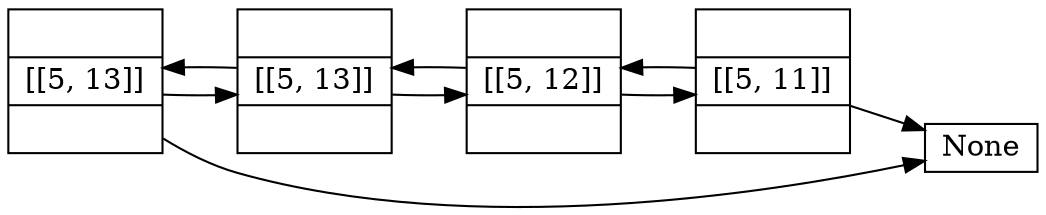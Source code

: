 digraph ListaDoble {
	graph [rankdir=LR]
	node [height=.1 shape=record]
	<ListaDoble.NodoDoble object at 0x03525DD0> [label="<f0> |<f1> [[5, 13]]|<f2>"]
	<ListaDoble.NodoDoble object at 0x03525DD0> -> <ListaDoble.NodoDoble object at 0x03525CD0>
	<ListaDoble.NodoDoble object at 0x03525DD0> -> None
	<ListaDoble.NodoDoble object at 0x03525CD0> [label="<f0> |<f1> [[5, 13]]|<f2>"]
	<ListaDoble.NodoDoble object at 0x03525CD0> -> <ListaDoble.NodoDoble object at 0x03525D70>
	<ListaDoble.NodoDoble object at 0x03525CD0> -> <ListaDoble.NodoDoble object at 0x03525DD0>
	<ListaDoble.NodoDoble object at 0x03525D70> [label="<f0> |<f1> [[5, 12]]|<f2>"]
	<ListaDoble.NodoDoble object at 0x03525D70> -> <ListaDoble.NodoDoble object at 0x03525D50>
	<ListaDoble.NodoDoble object at 0x03525D70> -> <ListaDoble.NodoDoble object at 0x03525CD0>
	<ListaDoble.NodoDoble object at 0x03525D50> [label="<f0> |<f1> [[5, 11]]|<f2>"]
	<ListaDoble.NodoDoble object at 0x03525D50> -> None
	<ListaDoble.NodoDoble object at 0x03525D50> -> <ListaDoble.NodoDoble object at 0x03525D70>
}
